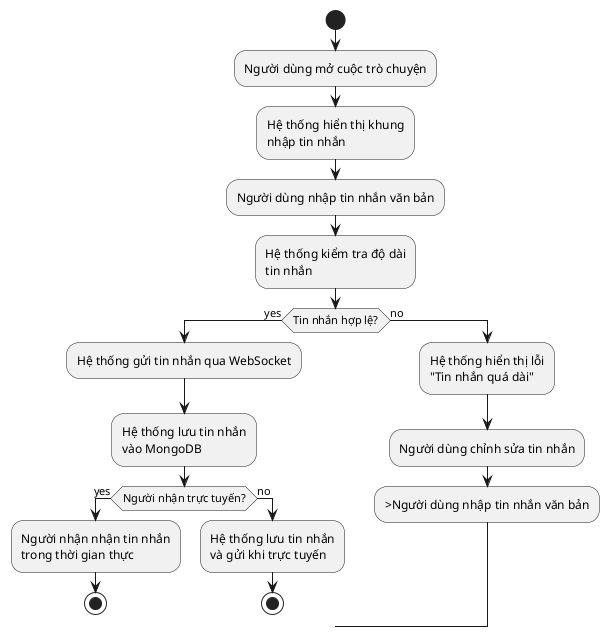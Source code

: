 @startuml
start
:Người dùng mở cuộc trò chuyện;
:Hệ thống hiển thị khung\nnhập tin nhắn;
:Người dùng nhập tin nhắn văn bản;
:Hệ thống kiểm tra độ dài\ntin nhắn;

if (Tin nhắn hợp lệ?) then (yes)
    :Hệ thống gửi tin nhắn qua WebSocket;
    :Hệ thống lưu tin nhắn\nvào MongoDB;
    if (Người nhận trực tuyến?) then (yes)
        :Người nhận nhận tin nhắn\ntrong thời gian thực;
        stop
    else (no)
        :Hệ thống lưu tin nhắn\nvà gửi khi trực tuyến;
        stop
    endif
else (no)
    :Hệ thống hiển thị lỗi\n"Tin nhắn quá dài";
    :Người dùng chỉnh sửa tin nhắn;
    ->Người dùng nhập tin nhắn văn bản
endif

@enduml